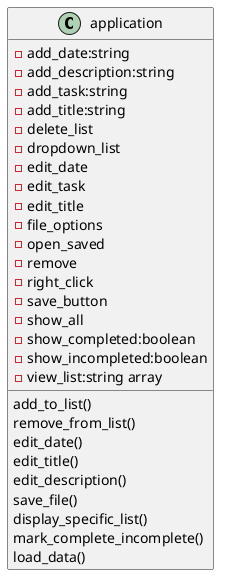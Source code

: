 @startuml

class application{

-add_date:string
-add_description:string
-add_task:string
-add_title:string
-delete_list
-dropdown_list
-edit_date
-edit_task
-edit_title
-file_options
-open_saved
-remove
-right_click
-save_button
-show_all
-show_completed:boolean
-show_incompleted:boolean
-view_list:string array


add_to_list()
remove_from_list()
edit_date()
edit_title()
edit_description()
save_file()
display_specific_list()
mark_complete_incomplete()
load_data()

}
@enduml